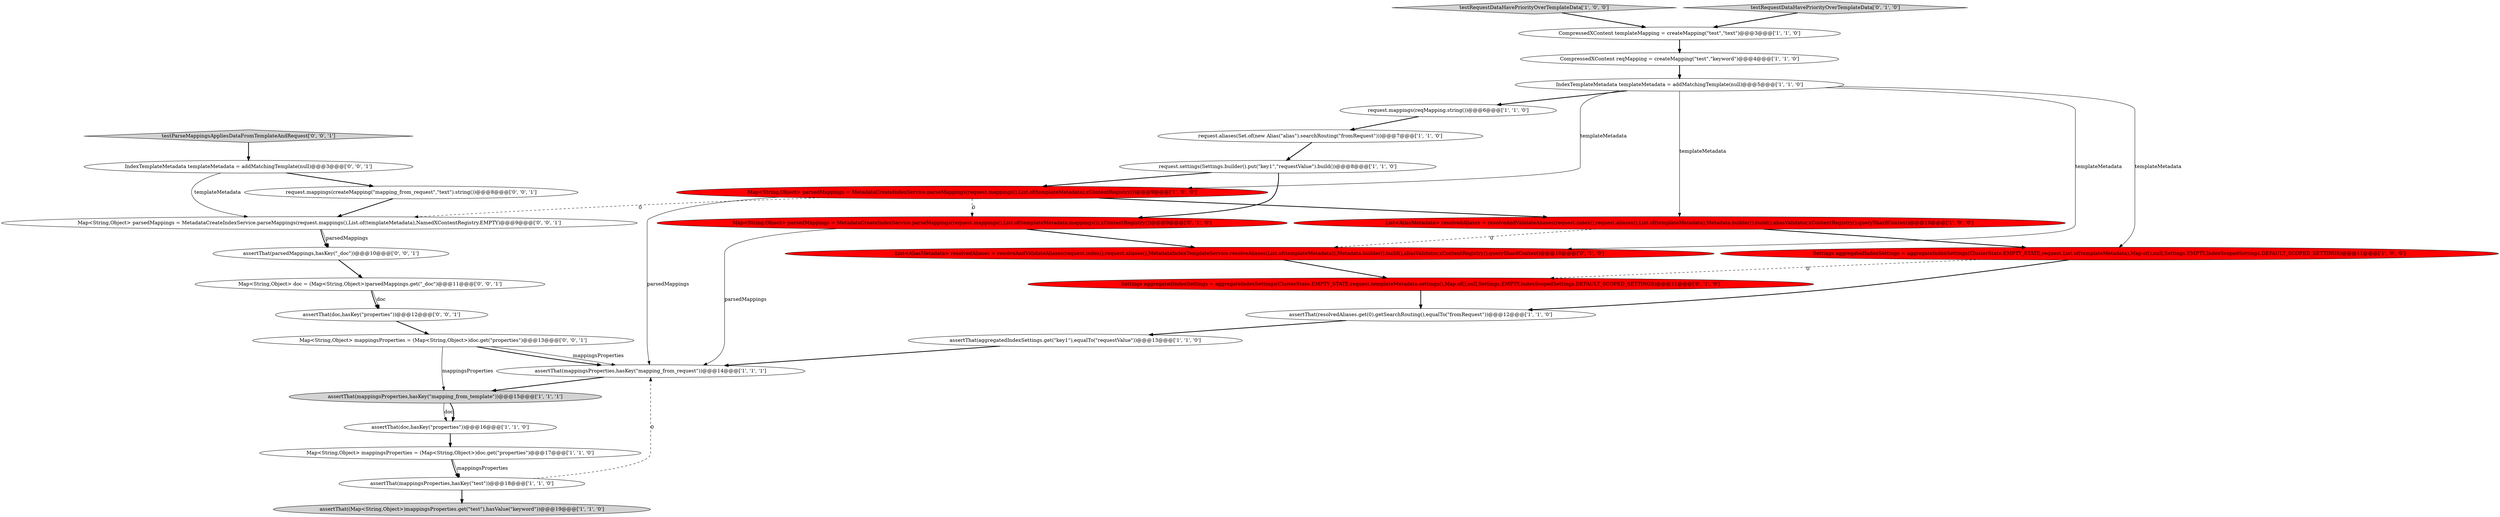 digraph {
3 [style = filled, label = "request.aliases(Set.of(new Alias(\"alias\").searchRouting(\"fromRequest\")))@@@7@@@['1', '1', '0']", fillcolor = white, shape = ellipse image = "AAA0AAABBB1BBB"];
0 [style = filled, label = "request.mappings(reqMapping.string())@@@6@@@['1', '1', '0']", fillcolor = white, shape = ellipse image = "AAA0AAABBB1BBB"];
8 [style = filled, label = "testRequestDataHavePriorityOverTemplateData['1', '0', '0']", fillcolor = lightgray, shape = diamond image = "AAA0AAABBB1BBB"];
23 [style = filled, label = "IndexTemplateMetadata templateMetadata = addMatchingTemplate(null)@@@3@@@['0', '0', '1']", fillcolor = white, shape = ellipse image = "AAA0AAABBB3BBB"];
1 [style = filled, label = "request.settings(Settings.builder().put(\"key1\",\"requestValue\").build())@@@8@@@['1', '1', '0']", fillcolor = white, shape = ellipse image = "AAA0AAABBB1BBB"];
10 [style = filled, label = "assertThat(resolvedAliases.get(0).getSearchRouting(),equalTo(\"fromRequest\"))@@@12@@@['1', '1', '0']", fillcolor = white, shape = ellipse image = "AAA0AAABBB1BBB"];
13 [style = filled, label = "assertThat(mappingsProperties,hasKey(\"mapping_from_template\"))@@@15@@@['1', '1', '1']", fillcolor = lightgray, shape = ellipse image = "AAA0AAABBB1BBB"];
20 [style = filled, label = "testRequestDataHavePriorityOverTemplateData['0', '1', '0']", fillcolor = lightgray, shape = diamond image = "AAA0AAABBB2BBB"];
9 [style = filled, label = "Map<String,Object> parsedMappings = MetadataCreateIndexService.parseMappings(request.mappings(),List.of(templateMetadata),xContentRegistry())@@@9@@@['1', '0', '0']", fillcolor = red, shape = ellipse image = "AAA1AAABBB1BBB"];
25 [style = filled, label = "Map<String,Object> doc = (Map<String,Object>)parsedMappings.get(\"_doc\")@@@11@@@['0', '0', '1']", fillcolor = white, shape = ellipse image = "AAA0AAABBB3BBB"];
2 [style = filled, label = "assertThat(doc,hasKey(\"properties\"))@@@16@@@['1', '1', '0']", fillcolor = white, shape = ellipse image = "AAA0AAABBB1BBB"];
24 [style = filled, label = "assertThat(doc,hasKey(\"properties\"))@@@12@@@['0', '0', '1']", fillcolor = white, shape = ellipse image = "AAA0AAABBB3BBB"];
15 [style = filled, label = "assertThat((Map<String,Object>)mappingsProperties.get(\"test\"),hasValue(\"keyword\"))@@@19@@@['1', '1', '0']", fillcolor = lightgray, shape = ellipse image = "AAA0AAABBB1BBB"];
14 [style = filled, label = "Map<String,Object> mappingsProperties = (Map<String,Object>)doc.get(\"properties\")@@@17@@@['1', '1', '0']", fillcolor = white, shape = ellipse image = "AAA0AAABBB1BBB"];
22 [style = filled, label = "Map<String,Object> mappingsProperties = (Map<String,Object>)doc.get(\"properties\")@@@13@@@['0', '0', '1']", fillcolor = white, shape = ellipse image = "AAA0AAABBB3BBB"];
7 [style = filled, label = "assertThat(mappingsProperties,hasKey(\"test\"))@@@18@@@['1', '1', '0']", fillcolor = white, shape = ellipse image = "AAA0AAABBB1BBB"];
11 [style = filled, label = "CompressedXContent reqMapping = createMapping(\"test\",\"keyword\")@@@4@@@['1', '1', '0']", fillcolor = white, shape = ellipse image = "AAA0AAABBB1BBB"];
21 [style = filled, label = "Map<String,Object> parsedMappings = MetadataCreateIndexService.parseMappings(request.mappings(),List.of(templateMetadata.mappings()),xContentRegistry())@@@9@@@['0', '1', '0']", fillcolor = red, shape = ellipse image = "AAA1AAABBB2BBB"];
19 [style = filled, label = "List<AliasMetadata> resolvedAliases = resolveAndValidateAliases(request.index(),request.aliases(),MetadataIndexTemplateService.resolveAliases(List.of(templateMetadata)),Metadata.builder().build(),aliasValidator,xContentRegistry(),queryShardContext)@@@10@@@['0', '1', '0']", fillcolor = red, shape = ellipse image = "AAA1AAABBB2BBB"];
6 [style = filled, label = "IndexTemplateMetadata templateMetadata = addMatchingTemplate(null)@@@5@@@['1', '1', '0']", fillcolor = white, shape = ellipse image = "AAA0AAABBB1BBB"];
26 [style = filled, label = "Map<String,Object> parsedMappings = MetadataCreateIndexService.parseMappings(request.mappings(),List.of(templateMetadata),NamedXContentRegistry.EMPTY)@@@9@@@['0', '0', '1']", fillcolor = white, shape = ellipse image = "AAA0AAABBB3BBB"];
29 [style = filled, label = "request.mappings(createMapping(\"mapping_from_request\",\"text\").string())@@@8@@@['0', '0', '1']", fillcolor = white, shape = ellipse image = "AAA0AAABBB3BBB"];
4 [style = filled, label = "List<AliasMetadata> resolvedAliases = resolveAndValidateAliases(request.index(),request.aliases(),List.of(templateMetadata),Metadata.builder().build(),aliasValidator,xContentRegistry(),queryShardContext)@@@10@@@['1', '0', '0']", fillcolor = red, shape = ellipse image = "AAA1AAABBB1BBB"];
27 [style = filled, label = "assertThat(parsedMappings,hasKey(\"_doc\"))@@@10@@@['0', '0', '1']", fillcolor = white, shape = ellipse image = "AAA0AAABBB3BBB"];
18 [style = filled, label = "Settings aggregatedIndexSettings = aggregateIndexSettings(ClusterState.EMPTY_STATE,request,templateMetadata.settings(),Map.of(),null,Settings.EMPTY,IndexScopedSettings.DEFAULT_SCOPED_SETTINGS)@@@11@@@['0', '1', '0']", fillcolor = red, shape = ellipse image = "AAA1AAABBB2BBB"];
5 [style = filled, label = "Settings aggregatedIndexSettings = aggregateIndexSettings(ClusterState.EMPTY_STATE,request,List.of(templateMetadata),Map.of(),null,Settings.EMPTY,IndexScopedSettings.DEFAULT_SCOPED_SETTINGS)@@@11@@@['1', '0', '0']", fillcolor = red, shape = ellipse image = "AAA1AAABBB1BBB"];
16 [style = filled, label = "assertThat(aggregatedIndexSettings.get(\"key1\"),equalTo(\"requestValue\"))@@@13@@@['1', '1', '0']", fillcolor = white, shape = ellipse image = "AAA0AAABBB1BBB"];
17 [style = filled, label = "CompressedXContent templateMapping = createMapping(\"test\",\"text\")@@@3@@@['1', '1', '0']", fillcolor = white, shape = ellipse image = "AAA0AAABBB1BBB"];
28 [style = filled, label = "testParseMappingsAppliesDataFromTemplateAndRequest['0', '0', '1']", fillcolor = lightgray, shape = diamond image = "AAA0AAABBB3BBB"];
12 [style = filled, label = "assertThat(mappingsProperties,hasKey(\"mapping_from_request\"))@@@14@@@['1', '1', '1']", fillcolor = white, shape = ellipse image = "AAA0AAABBB1BBB"];
0->3 [style = bold, label=""];
5->10 [style = bold, label=""];
19->18 [style = bold, label=""];
20->17 [style = bold, label=""];
3->1 [style = bold, label=""];
21->19 [style = bold, label=""];
9->4 [style = bold, label=""];
11->6 [style = bold, label=""];
13->2 [style = solid, label="doc"];
23->26 [style = solid, label="templateMetadata"];
6->5 [style = solid, label="templateMetadata"];
9->12 [style = solid, label="parsedMappings"];
6->0 [style = bold, label=""];
5->18 [style = dashed, label="0"];
24->22 [style = bold, label=""];
1->9 [style = bold, label=""];
14->7 [style = bold, label=""];
29->26 [style = bold, label=""];
23->29 [style = bold, label=""];
8->17 [style = bold, label=""];
12->13 [style = bold, label=""];
25->24 [style = bold, label=""];
26->27 [style = bold, label=""];
6->19 [style = solid, label="templateMetadata"];
22->13 [style = solid, label="mappingsProperties"];
6->9 [style = solid, label="templateMetadata"];
10->16 [style = bold, label=""];
18->10 [style = bold, label=""];
9->21 [style = dashed, label="0"];
28->23 [style = bold, label=""];
1->21 [style = bold, label=""];
22->12 [style = bold, label=""];
26->27 [style = solid, label="parsedMappings"];
2->14 [style = bold, label=""];
9->26 [style = dashed, label="0"];
6->4 [style = solid, label="templateMetadata"];
7->12 [style = dashed, label="0"];
7->15 [style = bold, label=""];
4->19 [style = dashed, label="0"];
25->24 [style = solid, label="doc"];
21->12 [style = solid, label="parsedMappings"];
22->12 [style = solid, label="mappingsProperties"];
14->7 [style = solid, label="mappingsProperties"];
4->5 [style = bold, label=""];
16->12 [style = bold, label=""];
27->25 [style = bold, label=""];
13->2 [style = bold, label=""];
17->11 [style = bold, label=""];
}

